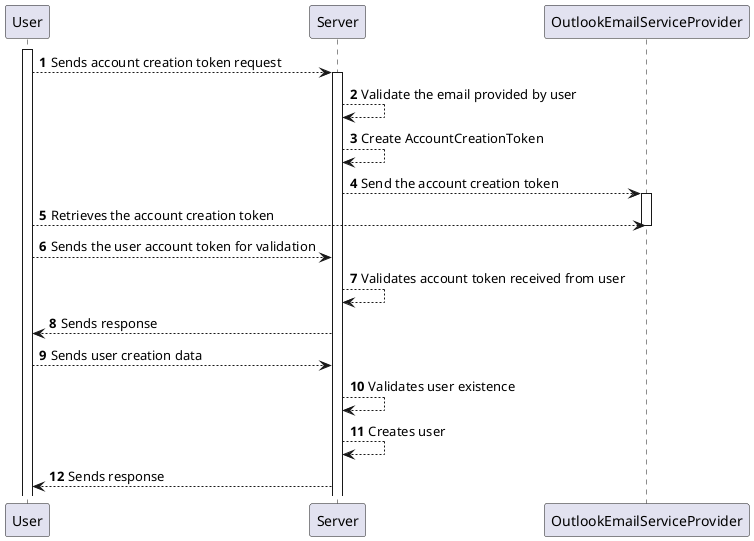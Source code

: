 @startuml proxy-auth-sequence

autonumber 1

activate User
    User --> Server: Sends account creation token request

activate Server
    Server --> Server: Validate the email provided by user
    Server --> Server: Create AccountCreationToken
    Server --> OutlookEmailServiceProvider: Send the account creation token

activate OutlookEmailServiceProvider
    User-->OutlookEmailServiceProvider: Retrieves the account creation token
deactivate

User-->Server: Sends the user account token for validation

Server-->Server: Validates account token received from user
Server-->User: Sends response
User-->Server: Sends user creation data
Server-->Server: Validates user existence
Server-->Server: Creates user
Server--> User: Sends response
@enduml